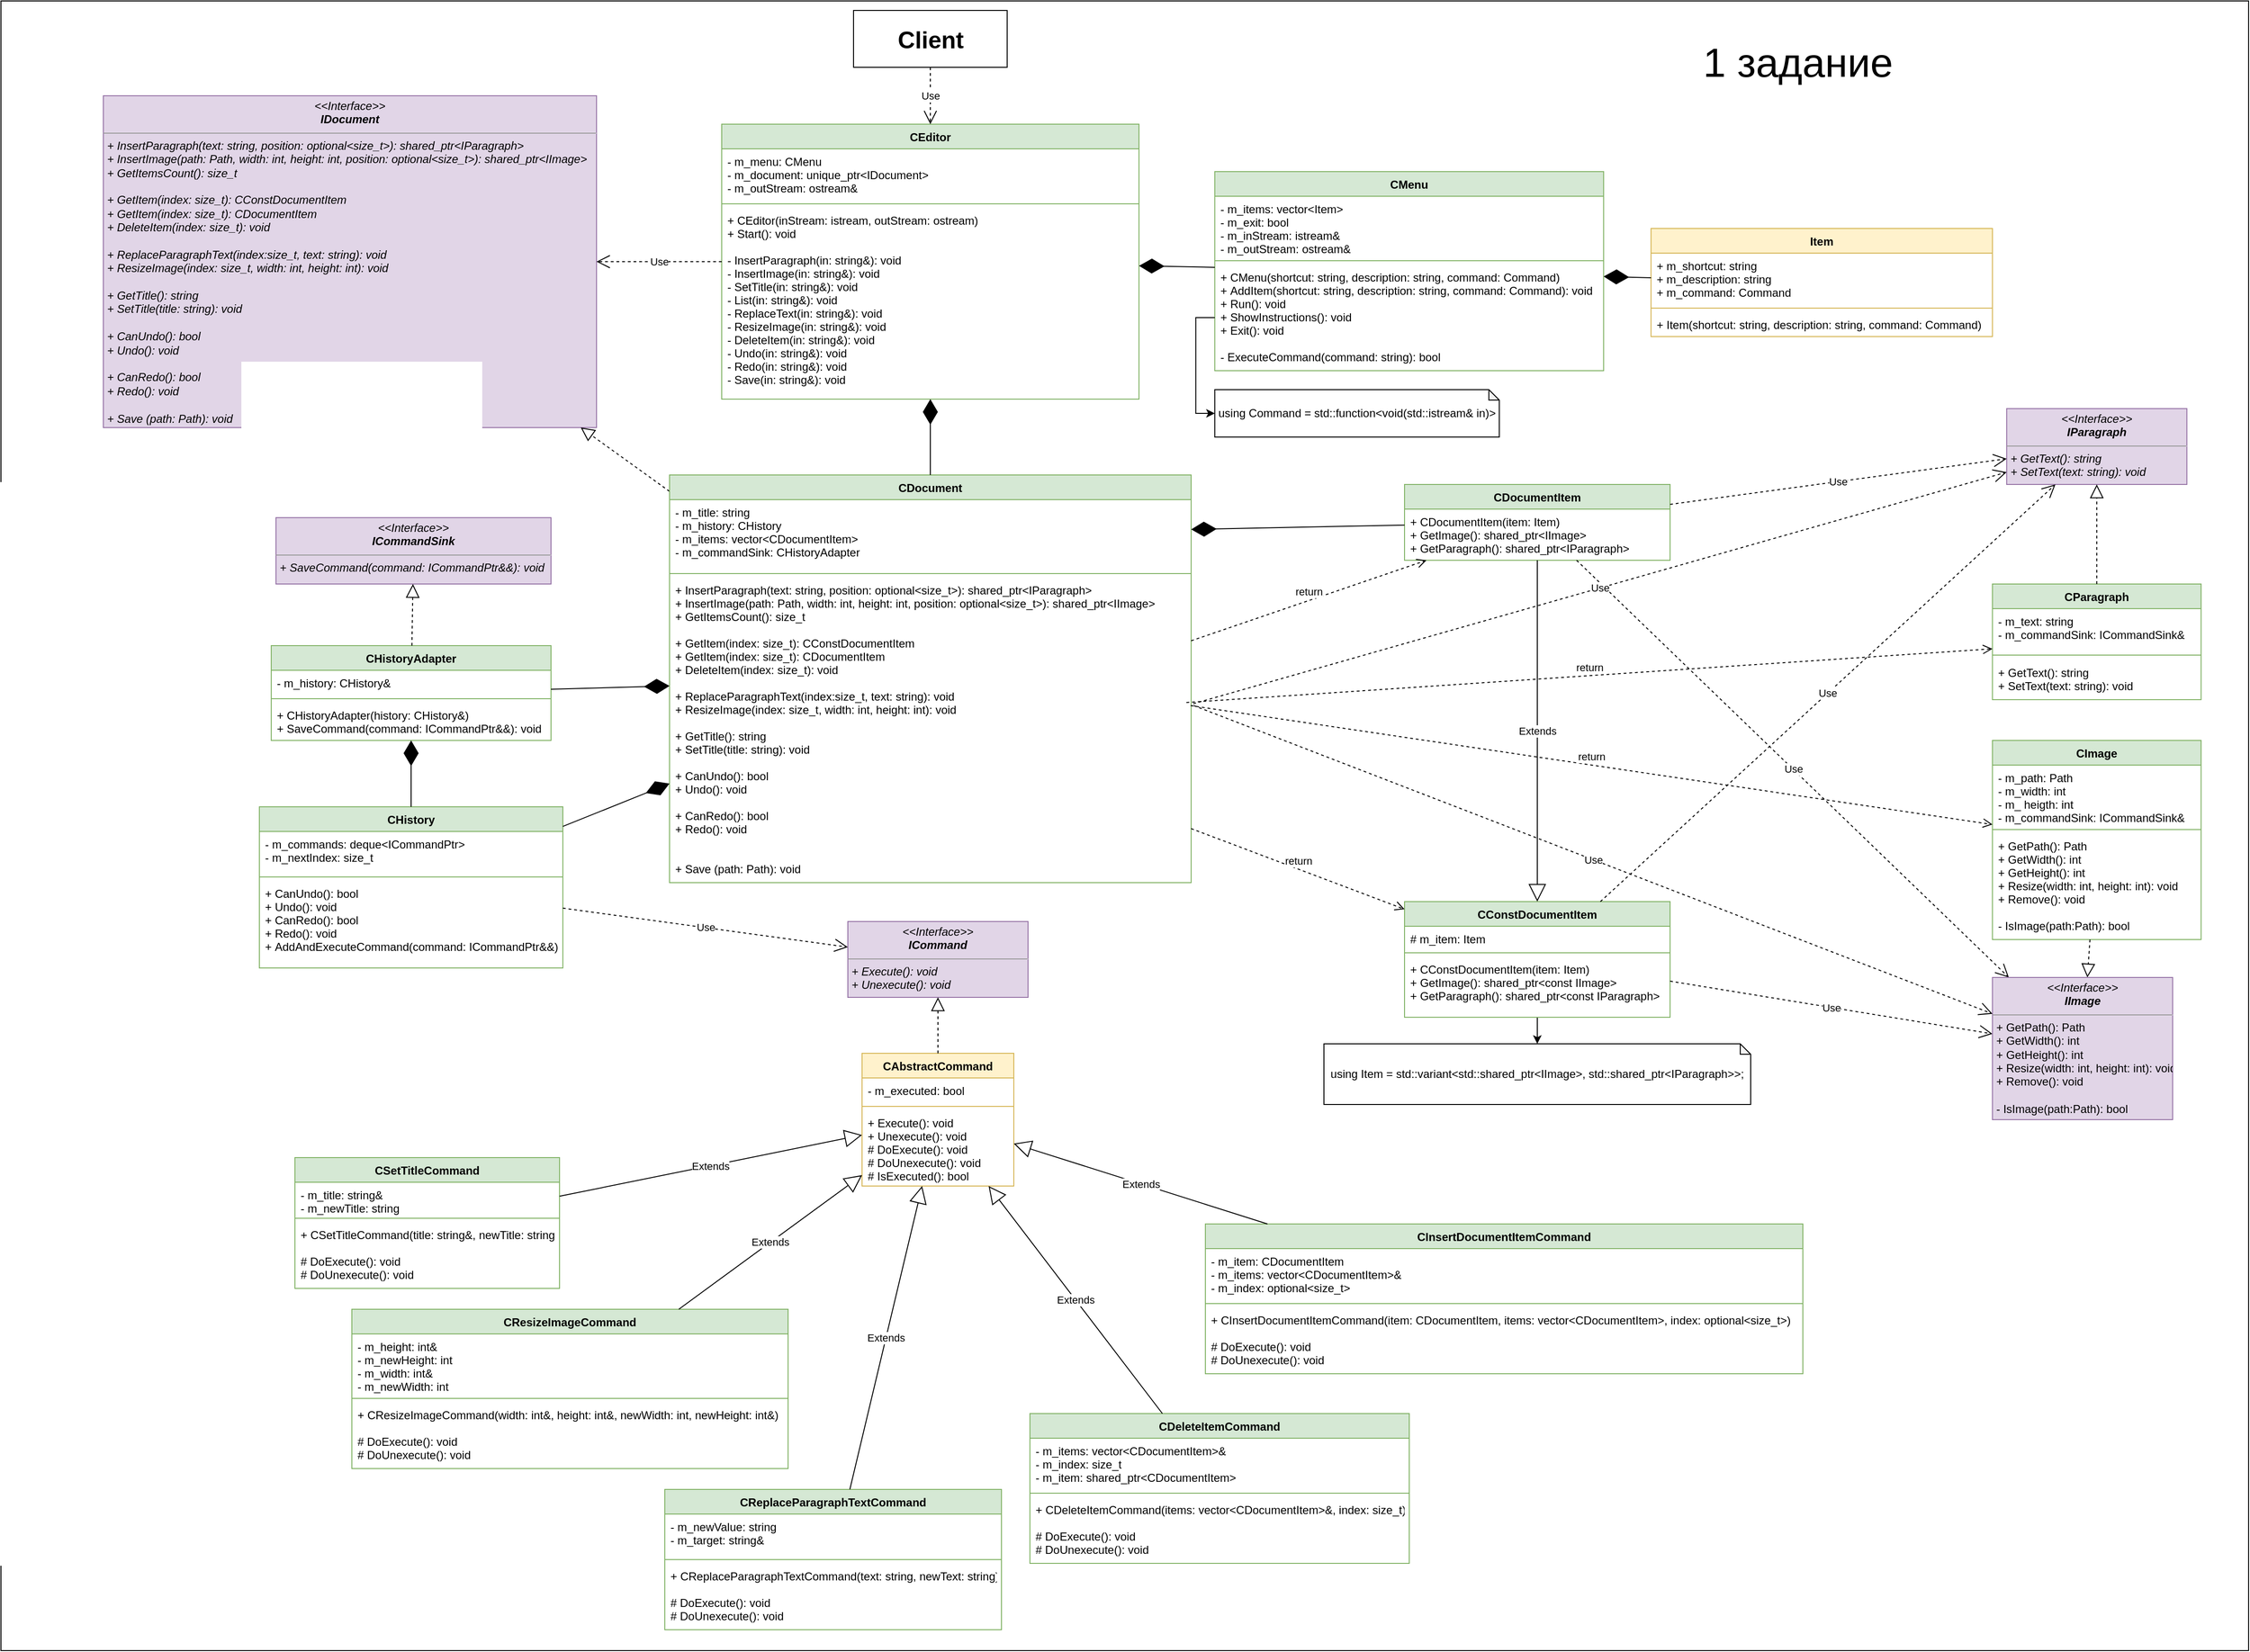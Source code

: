 <mxfile version="20.2.8" type="device"><diagram id="oXizpmqxIiQNZ7Cq87bL" name="Страница 1"><mxGraphModel dx="2633" dy="3306" grid="1" gridSize="10" guides="1" tooltips="1" connect="1" arrows="1" fold="1" page="1" pageScale="1" pageWidth="827" pageHeight="1169" math="0" shadow="0"><root><mxCell id="0"/><mxCell id="1" parent="0"/><mxCell id="TSPW8u-1SnJxpTnar3Q1-1" value="" style="rounded=0;whiteSpace=wrap;html=1;" vertex="1" parent="1"><mxGeometry x="1440" y="-1150" width="2370" height="1740" as="geometry"/></mxCell><mxCell id="_pBg3B877yDJ9vM21QGu-20" value="&lt;p style=&quot;margin:0px;margin-top:4px;text-align:center;&quot;&gt;&lt;span&gt;&amp;lt;&amp;lt;Interface&amp;gt;&amp;gt;&lt;/span&gt;&lt;br&gt;&lt;b&gt;ICommand&lt;/b&gt;&lt;br&gt;&lt;/p&gt;&lt;hr size=&quot;1&quot;&gt;&lt;p style=&quot;margin:0px;margin-left:4px;&quot;&gt;+ Execute(): void&lt;br&gt;+ Unexecute(): void&lt;/p&gt;" style="verticalAlign=top;align=left;overflow=fill;fontSize=12;fontFamily=Helvetica;html=1;fontStyle=2;fillColor=#e1d5e7;strokeColor=#9673a6;" parent="1" vertex="1"><mxGeometry x="2333" y="-179" width="190" height="80" as="geometry"/></mxCell><mxCell id="_pBg3B877yDJ9vM21QGu-21" value="&lt;p style=&quot;margin:0px;margin-top:4px;text-align:center;&quot;&gt;&lt;span&gt;&amp;lt;&amp;lt;Interface&amp;gt;&amp;gt;&lt;/span&gt;&lt;br&gt;&lt;b&gt;IDocument&lt;/b&gt;&lt;/p&gt;&lt;hr size=&quot;1&quot;&gt;&lt;p style=&quot;margin:0px;margin-left:4px;&quot;&gt;&lt;span style=&quot;background-color: initial;&quot;&gt;+ InsertParagraph(text: string, position: optional&amp;lt;size_t&amp;gt;): shared_ptr&amp;lt;IParagraph&amp;gt;&lt;/span&gt;&lt;/p&gt;&lt;p style=&quot;margin:0px;margin-left:4px;&quot;&gt;&lt;span style=&quot;background-color: initial;&quot;&gt;+ InsertImage(path: Path, width: int, height: int, position: optional&amp;lt;size_t&amp;gt;): shared_ptr&amp;lt;IImage&amp;gt;&lt;/span&gt;&lt;/p&gt;&lt;p style=&quot;margin:0px;margin-left:4px;&quot;&gt;&lt;span style=&quot;background-color: initial;&quot;&gt;+ GetItemsCount(): size_t&lt;/span&gt;&lt;/p&gt;&lt;p style=&quot;margin:0px;margin-left:4px;&quot;&gt;&lt;span style=&quot;background-color: initial;&quot;&gt;&lt;br&gt;&lt;/span&gt;&lt;/p&gt;&lt;p style=&quot;margin:0px;margin-left:4px;&quot;&gt;&lt;span style=&quot;background-color: initial;&quot;&gt;+ GetItem(index: size_t): CConstDocumentItem&lt;/span&gt;&lt;/p&gt;&lt;p style=&quot;margin:0px;margin-left:4px;&quot;&gt;&lt;span style=&quot;background-color: initial;&quot;&gt;+ GetItem(index: size_t): CDocumentItem&lt;/span&gt;&lt;/p&gt;&lt;p style=&quot;margin:0px;margin-left:4px;&quot;&gt;&lt;span style=&quot;background-color: initial;&quot;&gt;+ DeleteItem(index: size_t): void&lt;/span&gt;&lt;/p&gt;&lt;p style=&quot;margin:0px;margin-left:4px;&quot;&gt;&lt;span style=&quot;background-color: initial;&quot;&gt;&lt;br&gt;&lt;/span&gt;&lt;/p&gt;&lt;p style=&quot;margin:0px;margin-left:4px;&quot;&gt;&lt;span style=&quot;background-color: initial;&quot;&gt;+ ReplaceParagraphText(index:size_t, text: string): void&lt;/span&gt;&lt;/p&gt;&lt;p style=&quot;margin:0px;margin-left:4px;&quot;&gt;&lt;span style=&quot;background-color: initial;&quot;&gt;+ ResizeImage(index: size_t, width: int, height: int): void&lt;/span&gt;&lt;/p&gt;&lt;p style=&quot;margin:0px;margin-left:4px;&quot;&gt;&lt;span style=&quot;background-color: initial;&quot;&gt;&lt;br&gt;&lt;/span&gt;&lt;/p&gt;&lt;p style=&quot;margin:0px;margin-left:4px;&quot;&gt;&lt;span style=&quot;background-color: initial;&quot;&gt;+ GetTitle(): string&lt;/span&gt;&lt;br&gt;&lt;/p&gt;&lt;p style=&quot;margin:0px;margin-left:4px;&quot;&gt;+ SetTitle(title: string): void&lt;/p&gt;&lt;p style=&quot;margin:0px;margin-left:4px;&quot;&gt;&lt;br&gt;&lt;/p&gt;&lt;p style=&quot;margin:0px;margin-left:4px;&quot;&gt;+ CanUndo(): bool&lt;/p&gt;&lt;p style=&quot;margin:0px;margin-left:4px;&quot;&gt;+ Undo(): void&lt;/p&gt;&lt;p style=&quot;margin:0px;margin-left:4px;&quot;&gt;&lt;br&gt;&lt;/p&gt;&lt;p style=&quot;margin:0px;margin-left:4px;&quot;&gt;+ CanRedo(): bool&lt;/p&gt;&lt;p style=&quot;margin:0px;margin-left:4px;&quot;&gt;+ Redo(): void&lt;br&gt;&lt;/p&gt;&lt;p style=&quot;margin:0px;margin-left:4px;&quot;&gt;&lt;br&gt;&lt;/p&gt;&lt;p style=&quot;margin:0px;margin-left:4px;&quot;&gt;+ Save (path: Path): void&amp;nbsp;&lt;/p&gt;" style="verticalAlign=top;align=left;overflow=fill;fontSize=12;fontFamily=Helvetica;html=1;fontStyle=2;fillColor=#e1d5e7;strokeColor=#9673a6;" parent="1" vertex="1"><mxGeometry x="1548" y="-1050" width="520" height="350" as="geometry"/></mxCell><mxCell id="_pBg3B877yDJ9vM21QGu-22" value="CAbstractCommand" style="swimlane;fontStyle=1;align=center;verticalAlign=top;childLayout=stackLayout;horizontal=1;startSize=26;horizontalStack=0;resizeParent=1;resizeParentMax=0;resizeLast=0;collapsible=1;marginBottom=0;fillColor=#fff2cc;strokeColor=#d6b656;" parent="1" vertex="1"><mxGeometry x="2348" y="-40" width="160" height="140" as="geometry"/></mxCell><mxCell id="_pBg3B877yDJ9vM21QGu-23" value="- m_executed: bool" style="text;strokeColor=none;fillColor=none;align=left;verticalAlign=top;spacingLeft=4;spacingRight=4;overflow=hidden;rotatable=0;points=[[0,0.5],[1,0.5]];portConstraint=eastwest;" parent="_pBg3B877yDJ9vM21QGu-22" vertex="1"><mxGeometry y="26" width="160" height="26" as="geometry"/></mxCell><mxCell id="_pBg3B877yDJ9vM21QGu-24" value="" style="line;strokeWidth=1;fillColor=none;align=left;verticalAlign=middle;spacingTop=-1;spacingLeft=3;spacingRight=3;rotatable=0;labelPosition=right;points=[];portConstraint=eastwest;strokeColor=inherit;" parent="_pBg3B877yDJ9vM21QGu-22" vertex="1"><mxGeometry y="52" width="160" height="8" as="geometry"/></mxCell><mxCell id="_pBg3B877yDJ9vM21QGu-25" value="+ Execute(): void&#10;+ Unexecute(): void&#10;# DoExecute(): void&#10;# DoUnexecute(): void&#10;# IsExecuted(): bool" style="text;strokeColor=none;fillColor=none;align=left;verticalAlign=top;spacingLeft=4;spacingRight=4;overflow=hidden;rotatable=0;points=[[0,0.5],[1,0.5]];portConstraint=eastwest;" parent="_pBg3B877yDJ9vM21QGu-22" vertex="1"><mxGeometry y="60" width="160" height="80" as="geometry"/></mxCell><mxCell id="_pBg3B877yDJ9vM21QGu-26" value="" style="endArrow=block;dashed=1;endFill=0;endSize=12;html=1;rounded=0;" parent="1" source="_pBg3B877yDJ9vM21QGu-22" target="_pBg3B877yDJ9vM21QGu-20" edge="1"><mxGeometry width="160" relative="1" as="geometry"><mxPoint x="1102.5" y="710" as="sourcePoint"/><mxPoint x="1262.5" y="710" as="targetPoint"/></mxGeometry></mxCell><mxCell id="_pBg3B877yDJ9vM21QGu-27" value="CResizeImageCommand" style="swimlane;fontStyle=1;align=center;verticalAlign=top;childLayout=stackLayout;horizontal=1;startSize=26;horizontalStack=0;resizeParent=1;resizeParentMax=0;resizeLast=0;collapsible=1;marginBottom=0;fillColor=#d5e8d4;strokeColor=#82b366;" parent="1" vertex="1"><mxGeometry x="1810" y="230" width="460" height="168" as="geometry"/></mxCell><mxCell id="_pBg3B877yDJ9vM21QGu-28" value="- m_height: int&amp;&#10;- m_newHeight: int&#10;- m_width: int&amp;&#10;- m_newWidth: int&#10;&#10;" style="text;strokeColor=none;fillColor=none;align=left;verticalAlign=top;spacingLeft=4;spacingRight=4;overflow=hidden;rotatable=0;points=[[0,0.5],[1,0.5]];portConstraint=eastwest;" parent="_pBg3B877yDJ9vM21QGu-27" vertex="1"><mxGeometry y="26" width="460" height="64" as="geometry"/></mxCell><mxCell id="_pBg3B877yDJ9vM21QGu-29" value="" style="line;strokeWidth=1;fillColor=none;align=left;verticalAlign=middle;spacingTop=-1;spacingLeft=3;spacingRight=3;rotatable=0;labelPosition=right;points=[];portConstraint=eastwest;strokeColor=inherit;" parent="_pBg3B877yDJ9vM21QGu-27" vertex="1"><mxGeometry y="90" width="460" height="8" as="geometry"/></mxCell><mxCell id="_pBg3B877yDJ9vM21QGu-30" value="+ CResizeImageCommand(width: int&amp;, height: int&amp;, newWidth: int, newHeight: int&amp;)&#10;&#10;# DoExecute(): void&#10;# DoUnexecute(): void&#10;" style="text;strokeColor=none;fillColor=none;align=left;verticalAlign=top;spacingLeft=4;spacingRight=4;overflow=hidden;rotatable=0;points=[[0,0.5],[1,0.5]];portConstraint=eastwest;" parent="_pBg3B877yDJ9vM21QGu-27" vertex="1"><mxGeometry y="98" width="460" height="70" as="geometry"/></mxCell><mxCell id="_pBg3B877yDJ9vM21QGu-31" value="Extends" style="endArrow=block;endSize=16;endFill=0;html=1;rounded=0;" parent="1" source="_pBg3B877yDJ9vM21QGu-27" target="_pBg3B877yDJ9vM21QGu-22" edge="1"><mxGeometry width="160" relative="1" as="geometry"><mxPoint x="2890.5" y="1180" as="sourcePoint"/><mxPoint x="3050.5" y="1180" as="targetPoint"/></mxGeometry></mxCell><mxCell id="_pBg3B877yDJ9vM21QGu-35" value="" style="endArrow=block;dashed=1;endFill=0;endSize=12;html=1;rounded=0;" parent="1" source="_pBg3B877yDJ9vM21QGu-36" target="_pBg3B877yDJ9vM21QGu-21" edge="1"><mxGeometry width="160" relative="1" as="geometry"><mxPoint x="1242.5" y="-444.75" as="sourcePoint"/><mxPoint x="1102.5" y="-292" as="targetPoint"/></mxGeometry></mxCell><mxCell id="_pBg3B877yDJ9vM21QGu-36" value="CDocument" style="swimlane;fontStyle=1;align=center;verticalAlign=top;childLayout=stackLayout;horizontal=1;startSize=26;horizontalStack=0;resizeParent=1;resizeParentMax=0;resizeLast=0;collapsible=1;marginBottom=0;fillColor=#d5e8d4;strokeColor=#82b366;" parent="1" vertex="1"><mxGeometry x="2145" y="-650" width="550" height="430" as="geometry"/></mxCell><mxCell id="_pBg3B877yDJ9vM21QGu-37" value="- m_title: string&#10;- m_history: CHistory&#10;- m_items: vector&lt;CDocumentItem&gt;&#10;- m_commandSink: CHistoryAdapter" style="text;strokeColor=none;fillColor=none;align=left;verticalAlign=top;spacingLeft=4;spacingRight=4;overflow=hidden;rotatable=0;points=[[0,0.5],[1,0.5]];portConstraint=eastwest;" parent="_pBg3B877yDJ9vM21QGu-36" vertex="1"><mxGeometry y="26" width="550" height="74" as="geometry"/></mxCell><mxCell id="_pBg3B877yDJ9vM21QGu-38" value="" style="line;strokeWidth=1;fillColor=none;align=left;verticalAlign=middle;spacingTop=-1;spacingLeft=3;spacingRight=3;rotatable=0;labelPosition=right;points=[];portConstraint=eastwest;strokeColor=inherit;" parent="_pBg3B877yDJ9vM21QGu-36" vertex="1"><mxGeometry y="100" width="550" height="8" as="geometry"/></mxCell><mxCell id="_pBg3B877yDJ9vM21QGu-39" value="+ InsertParagraph(text: string, position: optional&lt;size_t&gt;): shared_ptr&lt;IParagraph&gt;&#10;+ InsertImage(path: Path, width: int, height: int, position: optional&lt;size_t&gt;): shared_ptr&lt;IImage&gt;&#10;+ GetItemsCount(): size_t&#10;&#10;+ GetItem(index: size_t): CConstDocumentItem&#10;+ GetItem(index: size_t): CDocumentItem&#10;+ DeleteItem(index: size_t): void&#10;&#10;+ ReplaceParagraphText(index:size_t, text: string): void&#10;+ ResizeImage(index: size_t, width: int, height: int): void&#10;&#10;+ GetTitle(): string&#10;+ SetTitle(title: string): void&#10;&#10;+ CanUndo(): bool&#10;+ Undo(): void&#10;&#10;+ CanRedo(): bool&#10;+ Redo(): void&#10;&#10;&#10;+ Save (path: Path): void " style="text;strokeColor=none;fillColor=none;align=left;verticalAlign=top;spacingLeft=4;spacingRight=4;overflow=hidden;rotatable=0;points=[[0,0.5],[1,0.5]];portConstraint=eastwest;" parent="_pBg3B877yDJ9vM21QGu-36" vertex="1"><mxGeometry y="108" width="550" height="322" as="geometry"/></mxCell><mxCell id="_pBg3B877yDJ9vM21QGu-43" value="CHistory" style="swimlane;fontStyle=1;align=center;verticalAlign=top;childLayout=stackLayout;horizontal=1;startSize=26;horizontalStack=0;resizeParent=1;resizeParentMax=0;resizeLast=0;collapsible=1;marginBottom=0;fillColor=#d5e8d4;strokeColor=#82b366;" parent="1" vertex="1"><mxGeometry x="1712.5" y="-300" width="320" height="170" as="geometry"/></mxCell><mxCell id="_pBg3B877yDJ9vM21QGu-44" value="- m_commands: deque&lt;ICommandPtr&gt;&#10;- m_nextIndex: size_t" style="text;strokeColor=none;fillColor=none;align=left;verticalAlign=top;spacingLeft=4;spacingRight=4;overflow=hidden;rotatable=0;points=[[0,0.5],[1,0.5]];portConstraint=eastwest;" parent="_pBg3B877yDJ9vM21QGu-43" vertex="1"><mxGeometry y="26" width="320" height="44" as="geometry"/></mxCell><mxCell id="_pBg3B877yDJ9vM21QGu-45" value="" style="line;strokeWidth=1;fillColor=none;align=left;verticalAlign=middle;spacingTop=-1;spacingLeft=3;spacingRight=3;rotatable=0;labelPosition=right;points=[];portConstraint=eastwest;strokeColor=inherit;" parent="_pBg3B877yDJ9vM21QGu-43" vertex="1"><mxGeometry y="70" width="320" height="8" as="geometry"/></mxCell><mxCell id="_pBg3B877yDJ9vM21QGu-46" value="+ CanUndo(): bool&#10;+ Undo(): void&#10;+ CanRedo(): bool&#10;+ Redo(): void&#10;+ AddAndExecuteCommand(command: ICommandPtr&amp;&amp;)&#10;" style="text;strokeColor=none;fillColor=none;align=left;verticalAlign=top;spacingLeft=4;spacingRight=4;overflow=hidden;rotatable=0;points=[[0,0.5],[1,0.5]];portConstraint=eastwest;" parent="_pBg3B877yDJ9vM21QGu-43" vertex="1"><mxGeometry y="78" width="320" height="92" as="geometry"/></mxCell><mxCell id="_pBg3B877yDJ9vM21QGu-60" value="CMenu" style="swimlane;fontStyle=1;align=center;verticalAlign=top;childLayout=stackLayout;horizontal=1;startSize=26;horizontalStack=0;resizeParent=1;resizeParentMax=0;resizeLast=0;collapsible=1;marginBottom=0;fillColor=#d5e8d4;strokeColor=#82b366;" parent="1" vertex="1"><mxGeometry x="2719.92" y="-970" width="410" height="210" as="geometry"/></mxCell><mxCell id="_pBg3B877yDJ9vM21QGu-61" value="- m_items: vector&lt;Item&gt;&#10;- m_exit: bool&#10;- m_inStream: istream&amp;&#10;- m_outStream: ostream&amp;" style="text;strokeColor=none;fillColor=none;align=left;verticalAlign=top;spacingLeft=4;spacingRight=4;overflow=hidden;rotatable=0;points=[[0,0.5],[1,0.5]];portConstraint=eastwest;" parent="_pBg3B877yDJ9vM21QGu-60" vertex="1"><mxGeometry y="26" width="410" height="64" as="geometry"/></mxCell><mxCell id="_pBg3B877yDJ9vM21QGu-62" value="" style="line;strokeWidth=1;fillColor=none;align=left;verticalAlign=middle;spacingTop=-1;spacingLeft=3;spacingRight=3;rotatable=0;labelPosition=right;points=[];portConstraint=eastwest;strokeColor=inherit;" parent="_pBg3B877yDJ9vM21QGu-60" vertex="1"><mxGeometry y="90" width="410" height="8" as="geometry"/></mxCell><mxCell id="_pBg3B877yDJ9vM21QGu-63" value="+ CMenu(shortcut: string, description: string, command: Command)&#10;+ AddItem(shortcut: string, description: string, command: Command): void&#10;+ Run(): void&#10;+ ShowInstructions(): void&#10;+ Exit(): void&#10;&#10;- ExecuteCommand(command: string): bool" style="text;strokeColor=none;fillColor=none;align=left;verticalAlign=top;spacingLeft=4;spacingRight=4;overflow=hidden;rotatable=0;points=[[0,0.5],[1,0.5]];portConstraint=eastwest;" parent="_pBg3B877yDJ9vM21QGu-60" vertex="1"><mxGeometry y="98" width="410" height="112" as="geometry"/></mxCell><mxCell id="_pBg3B877yDJ9vM21QGu-64" value="Item" style="swimlane;fontStyle=1;align=center;verticalAlign=top;childLayout=stackLayout;horizontal=1;startSize=26;horizontalStack=0;resizeParent=1;resizeParentMax=0;resizeLast=0;collapsible=1;marginBottom=0;fillColor=#fff2cc;strokeColor=#d6b656;" parent="1" vertex="1"><mxGeometry x="3179.92" y="-910" width="360" height="114" as="geometry"/></mxCell><mxCell id="_pBg3B877yDJ9vM21QGu-65" value="+ m_shortcut: string&#10;+ m_description: string&#10;+ m_command: Command" style="text;strokeColor=none;fillColor=none;align=left;verticalAlign=top;spacingLeft=4;spacingRight=4;overflow=hidden;rotatable=0;points=[[0,0.5],[1,0.5]];portConstraint=eastwest;" parent="_pBg3B877yDJ9vM21QGu-64" vertex="1"><mxGeometry y="26" width="360" height="54" as="geometry"/></mxCell><mxCell id="_pBg3B877yDJ9vM21QGu-66" value="" style="line;strokeWidth=1;fillColor=none;align=left;verticalAlign=middle;spacingTop=-1;spacingLeft=3;spacingRight=3;rotatable=0;labelPosition=right;points=[];portConstraint=eastwest;strokeColor=inherit;" parent="_pBg3B877yDJ9vM21QGu-64" vertex="1"><mxGeometry y="80" width="360" height="8" as="geometry"/></mxCell><mxCell id="_pBg3B877yDJ9vM21QGu-67" value="+ Item(shortcut: string, description: string, command: Command)" style="text;strokeColor=none;fillColor=none;align=left;verticalAlign=top;spacingLeft=4;spacingRight=4;overflow=hidden;rotatable=0;points=[[0,0.5],[1,0.5]];portConstraint=eastwest;" parent="_pBg3B877yDJ9vM21QGu-64" vertex="1"><mxGeometry y="88" width="360" height="26" as="geometry"/></mxCell><mxCell id="_pBg3B877yDJ9vM21QGu-68" value="" style="endArrow=diamondThin;endFill=1;endSize=24;html=1;rounded=0;" parent="1" source="_pBg3B877yDJ9vM21QGu-64" target="_pBg3B877yDJ9vM21QGu-60" edge="1"><mxGeometry width="160" relative="1" as="geometry"><mxPoint x="1969.92" y="-670" as="sourcePoint"/><mxPoint x="2129.92" y="-670" as="targetPoint"/></mxGeometry></mxCell><mxCell id="_pBg3B877yDJ9vM21QGu-86" value="" style="endArrow=diamondThin;endFill=1;endSize=24;html=1;rounded=0;" parent="1" source="_pBg3B877yDJ9vM21QGu-43" target="_pBg3B877yDJ9vM21QGu-36" edge="1"><mxGeometry width="160" relative="1" as="geometry"><mxPoint x="1500" y="-250" as="sourcePoint"/><mxPoint x="1660" y="-250" as="targetPoint"/></mxGeometry></mxCell><mxCell id="_pBg3B877yDJ9vM21QGu-87" value="Use" style="endArrow=open;endSize=12;dashed=1;html=1;rounded=0;" parent="1" source="_pBg3B877yDJ9vM21QGu-43" target="_pBg3B877yDJ9vM21QGu-20" edge="1"><mxGeometry width="160" relative="1" as="geometry"><mxPoint x="1780" y="210" as="sourcePoint"/><mxPoint x="1940" y="210" as="targetPoint"/></mxGeometry></mxCell><mxCell id="_pBg3B877yDJ9vM21QGu-90" value="CEditor" style="swimlane;fontStyle=1;align=center;verticalAlign=top;childLayout=stackLayout;horizontal=1;startSize=26;horizontalStack=0;resizeParent=1;resizeParentMax=0;resizeLast=0;collapsible=1;marginBottom=0;fillColor=#d5e8d4;strokeColor=#82b366;" parent="1" vertex="1"><mxGeometry x="2200" y="-1020" width="440" height="290" as="geometry"/></mxCell><mxCell id="_pBg3B877yDJ9vM21QGu-91" value="- m_menu: CMenu&#10;- m_document: unique_ptr&lt;IDocument&gt;&#10;- m_outStream: ostream&amp;" style="text;strokeColor=none;fillColor=none;align=left;verticalAlign=top;spacingLeft=4;spacingRight=4;overflow=hidden;rotatable=0;points=[[0,0.5],[1,0.5]];portConstraint=eastwest;" parent="_pBg3B877yDJ9vM21QGu-90" vertex="1"><mxGeometry y="26" width="440" height="54" as="geometry"/></mxCell><mxCell id="_pBg3B877yDJ9vM21QGu-92" value="" style="line;strokeWidth=1;fillColor=none;align=left;verticalAlign=middle;spacingTop=-1;spacingLeft=3;spacingRight=3;rotatable=0;labelPosition=right;points=[];portConstraint=eastwest;strokeColor=inherit;" parent="_pBg3B877yDJ9vM21QGu-90" vertex="1"><mxGeometry y="80" width="440" height="8" as="geometry"/></mxCell><mxCell id="_pBg3B877yDJ9vM21QGu-93" value="+ CEditor(inStream: istream, outStream: ostream)&#10;+ Start(): void&#10;&#10;- InsertParagraph(in: string&amp;): void&#10;- InsertImage(in: string&amp;): void&#10;- SetTitle(in: string&amp;): void&#10;- List(in: string&amp;): void&#10;- ReplaceText(in: string&amp;): void&#10;- ResizeImage(in: string&amp;): void&#10;- DeleteItem(in: string&amp;): void&#10;- Undo(in: string&amp;): void&#10;- Redo(in: string&amp;): void&#10;- Save(in: string&amp;): void&#10;" style="text;strokeColor=none;fillColor=none;align=left;verticalAlign=top;spacingLeft=4;spacingRight=4;overflow=hidden;rotatable=0;points=[[0,0.5],[1,0.5]];portConstraint=eastwest;fontStyle=0" parent="_pBg3B877yDJ9vM21QGu-90" vertex="1"><mxGeometry y="88" width="440" height="202" as="geometry"/></mxCell><mxCell id="_pBg3B877yDJ9vM21QGu-94" value="" style="endArrow=diamondThin;endFill=1;endSize=24;html=1;rounded=0;" parent="1" source="_pBg3B877yDJ9vM21QGu-60" target="_pBg3B877yDJ9vM21QGu-90" edge="1"><mxGeometry width="160" relative="1" as="geometry"><mxPoint x="1990" y="-430" as="sourcePoint"/><mxPoint x="2150" y="-430" as="targetPoint"/></mxGeometry></mxCell><mxCell id="_pBg3B877yDJ9vM21QGu-95" value="" style="endArrow=diamondThin;endFill=1;endSize=24;html=1;rounded=0;" parent="1" source="_pBg3B877yDJ9vM21QGu-36" target="_pBg3B877yDJ9vM21QGu-90" edge="1"><mxGeometry width="160" relative="1" as="geometry"><mxPoint x="1990" y="-430" as="sourcePoint"/><mxPoint x="2150" y="-430" as="targetPoint"/></mxGeometry></mxCell><mxCell id="_pBg3B877yDJ9vM21QGu-96" value="Use" style="endArrow=open;endSize=12;dashed=1;html=1;rounded=0;" parent="1" source="_pBg3B877yDJ9vM21QGu-90" target="_pBg3B877yDJ9vM21QGu-21" edge="1"><mxGeometry width="160" relative="1" as="geometry"><mxPoint x="1550" y="-480" as="sourcePoint"/><mxPoint x="1790" y="-760" as="targetPoint"/></mxGeometry></mxCell><mxCell id="_pBg3B877yDJ9vM21QGu-97" value="&lt;font style=&quot;font-size: 25px;&quot;&gt;Client&lt;/font&gt;" style="html=1;fontStyle=1;" parent="1" vertex="1"><mxGeometry x="2339" y="-1140" width="162" height="60" as="geometry"/></mxCell><mxCell id="_pBg3B877yDJ9vM21QGu-98" value="Use" style="endArrow=open;endSize=12;dashed=1;html=1;rounded=0;" parent="1" source="_pBg3B877yDJ9vM21QGu-97" target="_pBg3B877yDJ9vM21QGu-90" edge="1"><mxGeometry width="160" relative="1" as="geometry"><mxPoint x="2380" y="-630" as="sourcePoint"/><mxPoint x="2540" y="-630" as="targetPoint"/></mxGeometry></mxCell><mxCell id="zbgbLukrkG0sEGBXf8i0-5" value="CDeleteItemCommand" style="swimlane;fontStyle=1;align=center;verticalAlign=top;childLayout=stackLayout;horizontal=1;startSize=26;horizontalStack=0;resizeParent=1;resizeParentMax=0;resizeLast=0;collapsible=1;marginBottom=0;fillColor=#d5e8d4;strokeColor=#82b366;" parent="1" vertex="1"><mxGeometry x="2525" y="340" width="400" height="158" as="geometry"/></mxCell><mxCell id="zbgbLukrkG0sEGBXf8i0-6" value="- m_items: vector&lt;CDocumentItem&gt;&amp;&#10;- m_index: size_t&#10;- m_item: shared_ptr&lt;CDocumentItem&gt;" style="text;strokeColor=none;fillColor=none;align=left;verticalAlign=top;spacingLeft=4;spacingRight=4;overflow=hidden;rotatable=0;points=[[0,0.5],[1,0.5]];portConstraint=eastwest;" parent="zbgbLukrkG0sEGBXf8i0-5" vertex="1"><mxGeometry y="26" width="400" height="54" as="geometry"/></mxCell><mxCell id="zbgbLukrkG0sEGBXf8i0-7" value="" style="line;strokeWidth=1;fillColor=none;align=left;verticalAlign=middle;spacingTop=-1;spacingLeft=3;spacingRight=3;rotatable=0;labelPosition=right;points=[];portConstraint=eastwest;strokeColor=inherit;" parent="zbgbLukrkG0sEGBXf8i0-5" vertex="1"><mxGeometry y="80" width="400" height="8" as="geometry"/></mxCell><mxCell id="zbgbLukrkG0sEGBXf8i0-8" value="+ CDeleteItemCommand(items: vector&lt;CDocumentItem&gt;&amp;, index: size_t)&#10;&#10;# DoExecute(): void&#10;# DoUnexecute(): void" style="text;strokeColor=none;fillColor=none;align=left;verticalAlign=top;spacingLeft=4;spacingRight=4;overflow=hidden;rotatable=0;points=[[0,0.5],[1,0.5]];portConstraint=eastwest;" parent="zbgbLukrkG0sEGBXf8i0-5" vertex="1"><mxGeometry y="88" width="400" height="70" as="geometry"/></mxCell><mxCell id="zbgbLukrkG0sEGBXf8i0-9" value="Extends" style="endArrow=block;endSize=16;endFill=0;html=1;rounded=0;" parent="1" source="zbgbLukrkG0sEGBXf8i0-5" target="_pBg3B877yDJ9vM21QGu-22" edge="1"><mxGeometry width="160" relative="1" as="geometry"><mxPoint x="2890.5" y="1180" as="sourcePoint"/><mxPoint x="3050.5" y="1180" as="targetPoint"/></mxGeometry></mxCell><mxCell id="zbgbLukrkG0sEGBXf8i0-13" value="&lt;p style=&quot;margin:0px;margin-top:4px;text-align:center;&quot;&gt;&lt;span&gt;&amp;lt;&amp;lt;Interface&amp;gt;&amp;gt;&lt;/span&gt;&lt;br&gt;&lt;b&gt;ICommandSink&lt;/b&gt;&lt;br&gt;&lt;/p&gt;&lt;hr size=&quot;1&quot;&gt;&lt;p style=&quot;margin:0px;margin-left:4px;&quot;&gt;+ SaveCommand(command: ICommandPtr&amp;amp;&amp;amp;): void&lt;br&gt;&lt;/p&gt;" style="verticalAlign=top;align=left;overflow=fill;fontSize=12;fontFamily=Helvetica;html=1;fontStyle=2;fillColor=#e1d5e7;strokeColor=#9673a6;" parent="1" vertex="1"><mxGeometry x="1730" y="-605" width="290" height="70" as="geometry"/></mxCell><mxCell id="zbgbLukrkG0sEGBXf8i0-14" value="CHistoryAdapter" style="swimlane;fontStyle=1;align=center;verticalAlign=top;childLayout=stackLayout;horizontal=1;startSize=26;horizontalStack=0;resizeParent=1;resizeParentMax=0;resizeLast=0;collapsible=1;marginBottom=0;fillColor=#d5e8d4;strokeColor=#82b366;" parent="1" vertex="1"><mxGeometry x="1725" y="-470" width="295" height="100" as="geometry"/></mxCell><mxCell id="zbgbLukrkG0sEGBXf8i0-15" value="- m_history: CHistory&amp;" style="text;strokeColor=none;fillColor=none;align=left;verticalAlign=top;spacingLeft=4;spacingRight=4;overflow=hidden;rotatable=0;points=[[0,0.5],[1,0.5]];portConstraint=eastwest;" parent="zbgbLukrkG0sEGBXf8i0-14" vertex="1"><mxGeometry y="26" width="295" height="26" as="geometry"/></mxCell><mxCell id="zbgbLukrkG0sEGBXf8i0-16" value="" style="line;strokeWidth=1;fillColor=none;align=left;verticalAlign=middle;spacingTop=-1;spacingLeft=3;spacingRight=3;rotatable=0;labelPosition=right;points=[];portConstraint=eastwest;strokeColor=inherit;" parent="zbgbLukrkG0sEGBXf8i0-14" vertex="1"><mxGeometry y="52" width="295" height="8" as="geometry"/></mxCell><mxCell id="zbgbLukrkG0sEGBXf8i0-17" value="+ CHistoryAdapter(history: CHistory&amp;)&#10;+ SaveCommand(command: ICommandPtr&amp;&amp;): void" style="text;strokeColor=none;fillColor=none;align=left;verticalAlign=top;spacingLeft=4;spacingRight=4;overflow=hidden;rotatable=0;points=[[0,0.5],[1,0.5]];portConstraint=eastwest;" parent="zbgbLukrkG0sEGBXf8i0-14" vertex="1"><mxGeometry y="60" width="295" height="40" as="geometry"/></mxCell><mxCell id="zbgbLukrkG0sEGBXf8i0-18" value="" style="endArrow=block;dashed=1;endFill=0;endSize=12;html=1;rounded=0;" parent="1" source="zbgbLukrkG0sEGBXf8i0-14" target="zbgbLukrkG0sEGBXf8i0-13" edge="1"><mxGeometry width="160" relative="1" as="geometry"><mxPoint x="1190" y="-220" as="sourcePoint"/><mxPoint x="1190" y="-120" as="targetPoint"/></mxGeometry></mxCell><mxCell id="zbgbLukrkG0sEGBXf8i0-19" value="" style="endArrow=diamondThin;endFill=1;endSize=24;html=1;rounded=0;" parent="1" source="_pBg3B877yDJ9vM21QGu-43" target="zbgbLukrkG0sEGBXf8i0-14" edge="1"><mxGeometry width="160" relative="1" as="geometry"><mxPoint x="1990" y="-430" as="sourcePoint"/><mxPoint x="1770" y="120" as="targetPoint"/></mxGeometry></mxCell><mxCell id="zbgbLukrkG0sEGBXf8i0-20" value="CInsertDocumentItemCommand" style="swimlane;fontStyle=1;align=center;verticalAlign=top;childLayout=stackLayout;horizontal=1;startSize=26;horizontalStack=0;resizeParent=1;resizeParentMax=0;resizeLast=0;collapsible=1;marginBottom=0;fillColor=#d5e8d4;strokeColor=#82b366;" parent="1" vertex="1"><mxGeometry x="2710" y="140" width="630" height="158" as="geometry"/></mxCell><mxCell id="zbgbLukrkG0sEGBXf8i0-21" value="- m_item: CDocumentItem&#10;- m_items: vector&lt;CDocumentItem&gt;&amp;&#10;- m_index: optional&lt;size_t&gt;" style="text;strokeColor=none;fillColor=none;align=left;verticalAlign=top;spacingLeft=4;spacingRight=4;overflow=hidden;rotatable=0;points=[[0,0.5],[1,0.5]];portConstraint=eastwest;" parent="zbgbLukrkG0sEGBXf8i0-20" vertex="1"><mxGeometry y="26" width="630" height="54" as="geometry"/></mxCell><mxCell id="zbgbLukrkG0sEGBXf8i0-22" value="" style="line;strokeWidth=1;fillColor=none;align=left;verticalAlign=middle;spacingTop=-1;spacingLeft=3;spacingRight=3;rotatable=0;labelPosition=right;points=[];portConstraint=eastwest;strokeColor=inherit;" parent="zbgbLukrkG0sEGBXf8i0-20" vertex="1"><mxGeometry y="80" width="630" height="8" as="geometry"/></mxCell><mxCell id="zbgbLukrkG0sEGBXf8i0-23" value="+ CInsertDocumentItemCommand(item: CDocumentItem, items: vector&lt;CDocumentItem&gt;, index: optional&lt;size_t&gt;)&#10;&#10;# DoExecute(): void&#10;# DoUnexecute(): void&#10;" style="text;strokeColor=none;fillColor=none;align=left;verticalAlign=top;spacingLeft=4;spacingRight=4;overflow=hidden;rotatable=0;points=[[0,0.5],[1,0.5]];portConstraint=eastwest;fontStyle=0" parent="zbgbLukrkG0sEGBXf8i0-20" vertex="1"><mxGeometry y="88" width="630" height="70" as="geometry"/></mxCell><mxCell id="zbgbLukrkG0sEGBXf8i0-24" value="Extends" style="endArrow=block;endSize=16;endFill=0;html=1;rounded=0;" parent="1" source="zbgbLukrkG0sEGBXf8i0-20" target="_pBg3B877yDJ9vM21QGu-22" edge="1"><mxGeometry width="160" relative="1" as="geometry"><mxPoint x="2890.5" y="1180" as="sourcePoint"/><mxPoint x="3050.5" y="1180" as="targetPoint"/></mxGeometry></mxCell><mxCell id="zbgbLukrkG0sEGBXf8i0-25" value="using Command = std::function&amp;lt;void(std::istream&amp;amp; in)&amp;gt;" style="shape=note;whiteSpace=wrap;html=1;backgroundOutline=1;darkOpacity=0.05;size=11;" parent="1" vertex="1"><mxGeometry x="2719.92" y="-740" width="300" height="50" as="geometry"/></mxCell><mxCell id="zbgbLukrkG0sEGBXf8i0-26" style="edgeStyle=orthogonalEdgeStyle;rounded=0;orthogonalLoop=1;jettySize=auto;html=1;entryX=0;entryY=0.5;entryDx=0;entryDy=0;entryPerimeter=0;" parent="1" source="_pBg3B877yDJ9vM21QGu-63" target="zbgbLukrkG0sEGBXf8i0-25" edge="1"><mxGeometry relative="1" as="geometry"/></mxCell><mxCell id="zbgbLukrkG0sEGBXf8i0-27" value="CReplaceParagraphTextCommand" style="swimlane;fontStyle=1;align=center;verticalAlign=top;childLayout=stackLayout;horizontal=1;startSize=26;horizontalStack=0;resizeParent=1;resizeParentMax=0;resizeLast=0;collapsible=1;marginBottom=0;fillColor=#d5e8d4;strokeColor=#82b366;" parent="1" vertex="1"><mxGeometry x="2140" y="420" width="355" height="148" as="geometry"/></mxCell><mxCell id="zbgbLukrkG0sEGBXf8i0-28" value="- m_newValue: string&#10;- m_target: string&amp;" style="text;strokeColor=none;fillColor=none;align=left;verticalAlign=top;spacingLeft=4;spacingRight=4;overflow=hidden;rotatable=0;points=[[0,0.5],[1,0.5]];portConstraint=eastwest;" parent="zbgbLukrkG0sEGBXf8i0-27" vertex="1"><mxGeometry y="26" width="355" height="44" as="geometry"/></mxCell><mxCell id="zbgbLukrkG0sEGBXf8i0-29" value="" style="line;strokeWidth=1;fillColor=none;align=left;verticalAlign=middle;spacingTop=-1;spacingLeft=3;spacingRight=3;rotatable=0;labelPosition=right;points=[];portConstraint=eastwest;strokeColor=inherit;" parent="zbgbLukrkG0sEGBXf8i0-27" vertex="1"><mxGeometry y="70" width="355" height="8" as="geometry"/></mxCell><mxCell id="zbgbLukrkG0sEGBXf8i0-30" value="+ CReplaceParagraphTextCommand(text: string, newText: string): void&#10;&#10;# DoExecute(): void&#10;# DoUnexecute(): void" style="text;strokeColor=none;fillColor=none;align=left;verticalAlign=top;spacingLeft=4;spacingRight=4;overflow=hidden;rotatable=0;points=[[0,0.5],[1,0.5]];portConstraint=eastwest;" parent="zbgbLukrkG0sEGBXf8i0-27" vertex="1"><mxGeometry y="78" width="355" height="70" as="geometry"/></mxCell><mxCell id="zbgbLukrkG0sEGBXf8i0-31" value="Extends" style="endArrow=block;endSize=16;endFill=0;html=1;rounded=0;" parent="1" source="zbgbLukrkG0sEGBXf8i0-27" target="_pBg3B877yDJ9vM21QGu-22" edge="1"><mxGeometry width="160" relative="1" as="geometry"><mxPoint x="2890.5" y="1180" as="sourcePoint"/><mxPoint x="3050.5" y="1180" as="targetPoint"/></mxGeometry></mxCell><mxCell id="zbgbLukrkG0sEGBXf8i0-32" value="CSetTitleCommand" style="swimlane;fontStyle=1;align=center;verticalAlign=top;childLayout=stackLayout;horizontal=1;startSize=26;horizontalStack=0;resizeParent=1;resizeParentMax=0;resizeLast=0;collapsible=1;marginBottom=0;fillColor=#d5e8d4;strokeColor=#82b366;" parent="1" vertex="1"><mxGeometry x="1750" y="70" width="279" height="138" as="geometry"/></mxCell><mxCell id="zbgbLukrkG0sEGBXf8i0-33" value="- m_title: string&amp;&#10;- m_newTitle: string&#10;" style="text;strokeColor=none;fillColor=none;align=left;verticalAlign=top;spacingLeft=4;spacingRight=4;overflow=hidden;rotatable=0;points=[[0,0.5],[1,0.5]];portConstraint=eastwest;" parent="zbgbLukrkG0sEGBXf8i0-32" vertex="1"><mxGeometry y="26" width="279" height="34" as="geometry"/></mxCell><mxCell id="zbgbLukrkG0sEGBXf8i0-34" value="" style="line;strokeWidth=1;fillColor=none;align=left;verticalAlign=middle;spacingTop=-1;spacingLeft=3;spacingRight=3;rotatable=0;labelPosition=right;points=[];portConstraint=eastwest;strokeColor=inherit;" parent="zbgbLukrkG0sEGBXf8i0-32" vertex="1"><mxGeometry y="60" width="279" height="8" as="geometry"/></mxCell><mxCell id="zbgbLukrkG0sEGBXf8i0-35" value="+ CSetTitleCommand(title: string&amp;, newTitle: string)&#10;&#10;# DoExecute(): void&#10;# DoUnexecute(): void" style="text;strokeColor=none;fillColor=none;align=left;verticalAlign=top;spacingLeft=4;spacingRight=4;overflow=hidden;rotatable=0;points=[[0,0.5],[1,0.5]];portConstraint=eastwest;" parent="zbgbLukrkG0sEGBXf8i0-32" vertex="1"><mxGeometry y="68" width="279" height="70" as="geometry"/></mxCell><mxCell id="zbgbLukrkG0sEGBXf8i0-36" value="Extends" style="endArrow=block;endSize=16;endFill=0;html=1;rounded=0;" parent="1" source="zbgbLukrkG0sEGBXf8i0-32" target="_pBg3B877yDJ9vM21QGu-22" edge="1"><mxGeometry width="160" relative="1" as="geometry"><mxPoint x="2890.5" y="1180" as="sourcePoint"/><mxPoint x="3050.5" y="1180" as="targetPoint"/></mxGeometry></mxCell><mxCell id="CPk1-XUkHZDVes91odW2-27" style="edgeStyle=orthogonalEdgeStyle;rounded=0;orthogonalLoop=1;jettySize=auto;html=1;" parent="1" source="CPk1-XUkHZDVes91odW2-1" target="CPk1-XUkHZDVes91odW2-23" edge="1"><mxGeometry relative="1" as="geometry"/></mxCell><mxCell id="CPk1-XUkHZDVes91odW2-1" value="CConstDocumentItem" style="swimlane;fontStyle=1;align=center;verticalAlign=top;childLayout=stackLayout;horizontal=1;startSize=26;horizontalStack=0;resizeParent=1;resizeParentMax=0;resizeLast=0;collapsible=1;marginBottom=0;fillColor=#d5e8d4;strokeColor=#82b366;" parent="1" vertex="1"><mxGeometry x="2920" y="-200" width="280" height="122" as="geometry"/></mxCell><mxCell id="CPk1-XUkHZDVes91odW2-2" value="# m_item: Item" style="text;strokeColor=none;fillColor=none;align=left;verticalAlign=top;spacingLeft=4;spacingRight=4;overflow=hidden;rotatable=0;points=[[0,0.5],[1,0.5]];portConstraint=eastwest;" parent="CPk1-XUkHZDVes91odW2-1" vertex="1"><mxGeometry y="26" width="280" height="24" as="geometry"/></mxCell><mxCell id="CPk1-XUkHZDVes91odW2-3" value="" style="line;strokeWidth=1;fillColor=none;align=left;verticalAlign=middle;spacingTop=-1;spacingLeft=3;spacingRight=3;rotatable=0;labelPosition=right;points=[];portConstraint=eastwest;strokeColor=inherit;" parent="CPk1-XUkHZDVes91odW2-1" vertex="1"><mxGeometry y="50" width="280" height="8" as="geometry"/></mxCell><mxCell id="CPk1-XUkHZDVes91odW2-4" value="+ CConstDocumentItem(item: Item)&#10;+ GetImage(): shared_ptr&lt;const IImage&gt;&#10;+ GetParagraph(): shared_ptr&lt;const IParagraph&gt;" style="text;strokeColor=none;fillColor=none;align=left;verticalAlign=top;spacingLeft=4;spacingRight=4;overflow=hidden;rotatable=0;points=[[0,0.5],[1,0.5]];portConstraint=eastwest;fontStyle=0" parent="CPk1-XUkHZDVes91odW2-1" vertex="1"><mxGeometry y="58" width="280" height="64" as="geometry"/></mxCell><mxCell id="CPk1-XUkHZDVes91odW2-5" value="CDocumentItem" style="swimlane;fontStyle=1;align=center;verticalAlign=top;childLayout=stackLayout;horizontal=1;startSize=26;horizontalStack=0;resizeParent=1;resizeParentMax=0;resizeLast=0;collapsible=1;marginBottom=0;fillColor=#d5e8d4;strokeColor=#82b366;" parent="1" vertex="1"><mxGeometry x="2920" y="-640" width="280" height="80" as="geometry"/></mxCell><mxCell id="CPk1-XUkHZDVes91odW2-6" value="+ CDocumentItem(item: Item)&#10;+ GetImage(): shared_ptr&lt;IImage&gt;&#10;+ GetParagraph(): shared_ptr&lt;IParagraph&gt;" style="text;strokeColor=none;fillColor=none;align=left;verticalAlign=top;spacingLeft=4;spacingRight=4;overflow=hidden;rotatable=0;points=[[0,0.5],[1,0.5]];portConstraint=eastwest;" parent="CPk1-XUkHZDVes91odW2-5" vertex="1"><mxGeometry y="26" width="280" height="54" as="geometry"/></mxCell><mxCell id="CPk1-XUkHZDVes91odW2-7" value="Extends" style="endArrow=block;endSize=16;endFill=0;html=1;rounded=0;" parent="1" source="CPk1-XUkHZDVes91odW2-5" target="CPk1-XUkHZDVes91odW2-1" edge="1"><mxGeometry width="160" relative="1" as="geometry"><mxPoint x="3612.5" y="-755" as="sourcePoint"/><mxPoint x="3772.5" y="-755" as="targetPoint"/></mxGeometry></mxCell><mxCell id="CPk1-XUkHZDVes91odW2-8" value="CImage" style="swimlane;fontStyle=1;align=center;verticalAlign=top;childLayout=stackLayout;horizontal=1;startSize=26;horizontalStack=0;resizeParent=1;resizeParentMax=0;resizeLast=0;collapsible=1;marginBottom=0;fillColor=#d5e8d4;strokeColor=#82b366;" parent="1" vertex="1"><mxGeometry x="3539.92" y="-370" width="220" height="210" as="geometry"/></mxCell><mxCell id="CPk1-XUkHZDVes91odW2-9" value="- m_path: Path&#10;- m_width: int&#10;- m_ heigth: int&#10;- m_commandSink: ICommandSink&amp;" style="text;strokeColor=none;fillColor=none;align=left;verticalAlign=top;spacingLeft=4;spacingRight=4;overflow=hidden;rotatable=0;points=[[0,0.5],[1,0.5]];portConstraint=eastwest;" parent="CPk1-XUkHZDVes91odW2-8" vertex="1"><mxGeometry y="26" width="220" height="64" as="geometry"/></mxCell><mxCell id="CPk1-XUkHZDVes91odW2-10" value="" style="line;strokeWidth=1;fillColor=none;align=left;verticalAlign=middle;spacingTop=-1;spacingLeft=3;spacingRight=3;rotatable=0;labelPosition=right;points=[];portConstraint=eastwest;strokeColor=inherit;" parent="CPk1-XUkHZDVes91odW2-8" vertex="1"><mxGeometry y="90" width="220" height="8" as="geometry"/></mxCell><mxCell id="CPk1-XUkHZDVes91odW2-11" value="+ GetPath(): Path&#10;+ GetWidth(): int&#10;+ GetHeight(): int&#10;+ Resize(width: int, height: int): void&#10;+ Remove(): void&#10;&#10;- IsImage(path:Path): bool" style="text;strokeColor=none;fillColor=none;align=left;verticalAlign=top;spacingLeft=4;spacingRight=4;overflow=hidden;rotatable=0;points=[[0,0.5],[1,0.5]];portConstraint=eastwest;" parent="CPk1-XUkHZDVes91odW2-8" vertex="1"><mxGeometry y="98" width="220" height="112" as="geometry"/></mxCell><mxCell id="CPk1-XUkHZDVes91odW2-12" value="" style="endArrow=block;dashed=1;endFill=0;endSize=12;html=1;rounded=0;" parent="1" source="CPk1-XUkHZDVes91odW2-8" target="CPk1-XUkHZDVes91odW2-25" edge="1"><mxGeometry width="160" relative="1" as="geometry"><mxPoint x="3630" y="-35" as="sourcePoint"/><mxPoint x="3489.26" y="-449" as="targetPoint"/></mxGeometry></mxCell><mxCell id="CPk1-XUkHZDVes91odW2-13" value="&lt;p style=&quot;margin:0px;margin-top:4px;text-align:center;&quot;&gt;&lt;span&gt;&amp;lt;&amp;lt;Interface&amp;gt;&amp;gt;&lt;/span&gt;&lt;br&gt;&lt;b&gt;IParagraph&lt;/b&gt;&lt;/p&gt;&lt;hr size=&quot;1&quot;&gt;&lt;p style=&quot;margin:0px;margin-left:4px;&quot;&gt;+ GetText(): string&lt;br&gt;+ SetText(text: string): void&lt;/p&gt;" style="verticalAlign=top;align=left;overflow=fill;fontSize=12;fontFamily=Helvetica;html=1;fontStyle=2;fillColor=#e1d5e7;strokeColor=#9673a6;" parent="1" vertex="1"><mxGeometry x="3554.92" y="-720" width="190" height="80" as="geometry"/></mxCell><mxCell id="CPk1-XUkHZDVes91odW2-14" value="CParagraph" style="swimlane;fontStyle=1;align=center;verticalAlign=top;childLayout=stackLayout;horizontal=1;startSize=26;horizontalStack=0;resizeParent=1;resizeParentMax=0;resizeLast=0;collapsible=1;marginBottom=0;fillColor=#d5e8d4;strokeColor=#82b366;" parent="1" vertex="1"><mxGeometry x="3539.92" y="-535" width="220" height="122" as="geometry"/></mxCell><mxCell id="CPk1-XUkHZDVes91odW2-15" value="- m_text: string&#10;- m_commandSink: ICommandSink&amp;" style="text;strokeColor=none;fillColor=none;align=left;verticalAlign=top;spacingLeft=4;spacingRight=4;overflow=hidden;rotatable=0;points=[[0,0.5],[1,0.5]];portConstraint=eastwest;" parent="CPk1-XUkHZDVes91odW2-14" vertex="1"><mxGeometry y="26" width="220" height="44" as="geometry"/></mxCell><mxCell id="CPk1-XUkHZDVes91odW2-16" value="" style="line;strokeWidth=1;fillColor=none;align=left;verticalAlign=middle;spacingTop=-1;spacingLeft=3;spacingRight=3;rotatable=0;labelPosition=right;points=[];portConstraint=eastwest;strokeColor=inherit;" parent="CPk1-XUkHZDVes91odW2-14" vertex="1"><mxGeometry y="70" width="220" height="10" as="geometry"/></mxCell><mxCell id="CPk1-XUkHZDVes91odW2-17" value="+ GetText(): string&#10;+ SetText(text: string): void" style="text;strokeColor=none;fillColor=none;align=left;verticalAlign=top;spacingLeft=4;spacingRight=4;overflow=hidden;rotatable=0;points=[[0,0.5],[1,0.5]];portConstraint=eastwest;" parent="CPk1-XUkHZDVes91odW2-14" vertex="1"><mxGeometry y="80" width="220" height="42" as="geometry"/></mxCell><mxCell id="CPk1-XUkHZDVes91odW2-18" value="" style="endArrow=block;dashed=1;endFill=0;endSize=12;html=1;rounded=0;" parent="1" source="CPk1-XUkHZDVes91odW2-14" target="CPk1-XUkHZDVes91odW2-13" edge="1"><mxGeometry width="160" relative="1" as="geometry"><mxPoint x="3730" y="-85" as="sourcePoint"/><mxPoint x="3890" y="-85" as="targetPoint"/></mxGeometry></mxCell><mxCell id="CPk1-XUkHZDVes91odW2-19" value="Use" style="endArrow=open;endSize=12;dashed=1;html=1;rounded=0;" parent="1" source="CPk1-XUkHZDVes91odW2-1" target="CPk1-XUkHZDVes91odW2-25" edge="1"><mxGeometry width="160" relative="1" as="geometry"><mxPoint x="3680" y="-315" as="sourcePoint"/><mxPoint x="3520" y="-449" as="targetPoint"/></mxGeometry></mxCell><mxCell id="CPk1-XUkHZDVes91odW2-20" value="Use" style="endArrow=open;endSize=12;dashed=1;html=1;rounded=0;" parent="1" source="CPk1-XUkHZDVes91odW2-5" target="CPk1-XUkHZDVes91odW2-25" edge="1"><mxGeometry width="160" relative="1" as="geometry"><mxPoint x="3680" y="-315" as="sourcePoint"/><mxPoint x="3620" y="-435.667" as="targetPoint"/></mxGeometry></mxCell><mxCell id="CPk1-XUkHZDVes91odW2-21" value="Use" style="endArrow=open;endSize=12;dashed=1;html=1;rounded=0;" parent="1" source="CPk1-XUkHZDVes91odW2-1" target="CPk1-XUkHZDVes91odW2-13" edge="1"><mxGeometry width="160" relative="1" as="geometry"><mxPoint x="3680" y="-315" as="sourcePoint"/><mxPoint x="3840" y="-315" as="targetPoint"/></mxGeometry></mxCell><mxCell id="CPk1-XUkHZDVes91odW2-22" value="Use" style="endArrow=open;endSize=12;dashed=1;html=1;rounded=0;" parent="1" source="CPk1-XUkHZDVes91odW2-5" target="CPk1-XUkHZDVes91odW2-13" edge="1"><mxGeometry width="160" relative="1" as="geometry"><mxPoint x="3680" y="-315" as="sourcePoint"/><mxPoint x="3840" y="-315" as="targetPoint"/></mxGeometry></mxCell><mxCell id="CPk1-XUkHZDVes91odW2-23" value="using Item = std::variant&amp;lt;std::shared_ptr&amp;lt;IImage&amp;gt;, std::shared_ptr&amp;lt;IParagraph&amp;gt;&amp;gt;;" style="shape=note;whiteSpace=wrap;html=1;backgroundOutline=1;darkOpacity=0.05;size=11;" parent="1" vertex="1"><mxGeometry x="2835" y="-50" width="450" height="64" as="geometry"/></mxCell><mxCell id="CPk1-XUkHZDVes91odW2-25" value="&lt;p style=&quot;margin:0px;margin-top:4px;text-align:center;&quot;&gt;&lt;span&gt;&amp;lt;&amp;lt;Interface&amp;gt;&amp;gt;&lt;/span&gt;&lt;br&gt;&lt;b&gt;IImage&lt;/b&gt;&lt;/p&gt;&lt;hr size=&quot;1&quot;&gt;&lt;p style=&quot;margin:0px;margin-left:4px;&quot;&gt;&lt;span style=&quot;font-style: normal;&quot;&gt;+&amp;nbsp;GetPath(): Path&lt;/span&gt;&lt;br style=&quot;padding: 0px; margin: 0px; font-style: normal;&quot;&gt;&lt;span style=&quot;font-style: normal;&quot;&gt;+&amp;nbsp;GetWidth(): int&lt;/span&gt;&lt;br style=&quot;padding: 0px; margin: 0px; font-style: normal;&quot;&gt;&lt;span style=&quot;font-style: normal;&quot;&gt;+&amp;nbsp;GetHeight(): int&lt;/span&gt;&lt;br style=&quot;padding: 0px; margin: 0px; font-style: normal;&quot;&gt;&lt;span style=&quot;font-style: normal;&quot;&gt;+&amp;nbsp;Resize(width: int, height: int): void&lt;/span&gt;&lt;br style=&quot;padding: 0px; margin: 0px; font-style: normal;&quot;&gt;&lt;span style=&quot;font-style: normal;&quot;&gt;+ Remove(): void&lt;/span&gt;&lt;br style=&quot;padding: 0px; margin: 0px; font-style: normal;&quot;&gt;&lt;br style=&quot;padding: 0px; margin: 0px; font-style: normal;&quot;&gt;&lt;span style=&quot;font-style: normal;&quot;&gt;- IsImage(path:Path): bool&lt;/span&gt;&lt;br&gt;&lt;/p&gt;" style="verticalAlign=top;align=left;overflow=fill;fontSize=12;fontFamily=Helvetica;html=1;fontStyle=2;fillColor=#e1d5e7;strokeColor=#9673a6;" parent="1" vertex="1"><mxGeometry x="3539.92" y="-120" width="190" height="150" as="geometry"/></mxCell><mxCell id="CPk1-XUkHZDVes91odW2-28" value="" style="endArrow=diamondThin;endFill=1;endSize=24;html=1;rounded=0;" parent="1" source="CPk1-XUkHZDVes91odW2-5" target="_pBg3B877yDJ9vM21QGu-37" edge="1"><mxGeometry width="160" relative="1" as="geometry"><mxPoint x="1990" y="-430" as="sourcePoint"/><mxPoint x="2150" y="-430" as="targetPoint"/></mxGeometry></mxCell><mxCell id="CPk1-XUkHZDVes91odW2-29" value="" style="endArrow=diamondThin;endFill=1;endSize=24;html=1;rounded=0;" parent="1" source="zbgbLukrkG0sEGBXf8i0-14" target="_pBg3B877yDJ9vM21QGu-36" edge="1"><mxGeometry width="160" relative="1" as="geometry"><mxPoint x="1500" y="-250" as="sourcePoint"/><mxPoint x="1660" y="-250" as="targetPoint"/></mxGeometry></mxCell><mxCell id="CPk1-XUkHZDVes91odW2-30" value="return" style="html=1;verticalAlign=bottom;endArrow=open;dashed=1;endSize=8;rounded=0;" parent="1" source="_pBg3B877yDJ9vM21QGu-39" target="CPk1-XUkHZDVes91odW2-5" edge="1"><mxGeometry relative="1" as="geometry"><mxPoint x="2800" y="-370" as="sourcePoint"/><mxPoint x="2720" y="-370" as="targetPoint"/></mxGeometry></mxCell><mxCell id="CPk1-XUkHZDVes91odW2-31" value="return" style="html=1;verticalAlign=bottom;endArrow=open;dashed=1;endSize=8;rounded=0;" parent="1" source="_pBg3B877yDJ9vM21QGu-39" target="CPk1-XUkHZDVes91odW2-1" edge="1"><mxGeometry relative="1" as="geometry"><mxPoint x="2800" y="-370" as="sourcePoint"/><mxPoint x="2720" y="-370" as="targetPoint"/></mxGeometry></mxCell><mxCell id="CPk1-XUkHZDVes91odW2-32" value="Use" style="endArrow=open;endSize=12;dashed=1;html=1;rounded=0;exitX=1.004;exitY=0.414;exitDx=0;exitDy=0;exitPerimeter=0;" parent="1" source="_pBg3B877yDJ9vM21QGu-39" target="CPk1-XUkHZDVes91odW2-13" edge="1"><mxGeometry width="160" relative="1" as="geometry"><mxPoint x="3680" y="-315" as="sourcePoint"/><mxPoint x="3840" y="-315" as="targetPoint"/></mxGeometry></mxCell><mxCell id="CPk1-XUkHZDVes91odW2-33" value="Use" style="endArrow=open;endSize=12;dashed=1;html=1;rounded=0;exitX=1.005;exitY=0.42;exitDx=0;exitDy=0;exitPerimeter=0;" parent="1" source="_pBg3B877yDJ9vM21QGu-39" target="CPk1-XUkHZDVes91odW2-25" edge="1"><mxGeometry width="160" relative="1" as="geometry"><mxPoint x="3680" y="-315" as="sourcePoint"/><mxPoint x="3840" y="-315" as="targetPoint"/></mxGeometry></mxCell><mxCell id="CPk1-XUkHZDVes91odW2-34" value="return" style="html=1;verticalAlign=bottom;endArrow=open;dashed=1;endSize=8;rounded=0;" parent="1" target="CPk1-XUkHZDVes91odW2-14" edge="1"><mxGeometry relative="1" as="geometry"><mxPoint x="2690" y="-410" as="sourcePoint"/><mxPoint x="2720" y="-370" as="targetPoint"/></mxGeometry></mxCell><mxCell id="CPk1-XUkHZDVes91odW2-35" value="return" style="html=1;verticalAlign=bottom;endArrow=open;dashed=1;endSize=8;rounded=0;exitX=0.999;exitY=0.42;exitDx=0;exitDy=0;exitPerimeter=0;" parent="1" source="_pBg3B877yDJ9vM21QGu-39" target="CPk1-XUkHZDVes91odW2-8" edge="1"><mxGeometry relative="1" as="geometry"><mxPoint x="2800" y="-370" as="sourcePoint"/><mxPoint x="2720" y="-370" as="targetPoint"/></mxGeometry></mxCell><mxCell id="TSPW8u-1SnJxpTnar3Q1-2" value="&lt;font style=&quot;font-size: 43px;&quot;&gt;1 задание&lt;/font&gt;" style="text;html=1;strokeColor=none;fillColor=none;align=center;verticalAlign=middle;whiteSpace=wrap;rounded=0;strokeWidth=13;" vertex="1" parent="1"><mxGeometry x="2860" y="-1150" width="950" height="130" as="geometry"/></mxCell></root></mxGraphModel></diagram></mxfile>